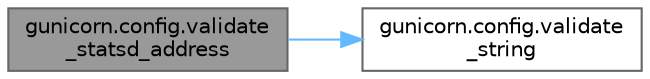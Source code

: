 digraph "gunicorn.config.validate_statsd_address"
{
 // LATEX_PDF_SIZE
  bgcolor="transparent";
  edge [fontname=Helvetica,fontsize=10,labelfontname=Helvetica,labelfontsize=10];
  node [fontname=Helvetica,fontsize=10,shape=box,height=0.2,width=0.4];
  rankdir="LR";
  Node1 [id="Node000001",label="gunicorn.config.validate\l_statsd_address",height=0.2,width=0.4,color="gray40", fillcolor="grey60", style="filled", fontcolor="black",tooltip=" "];
  Node1 -> Node2 [id="edge1_Node000001_Node000002",color="steelblue1",style="solid",tooltip=" "];
  Node2 [id="Node000002",label="gunicorn.config.validate\l_string",height=0.2,width=0.4,color="grey40", fillcolor="white", style="filled",URL="$namespacegunicorn_1_1config.html#a088db210e775bc9a4913d14b53183025",tooltip=" "];
}
